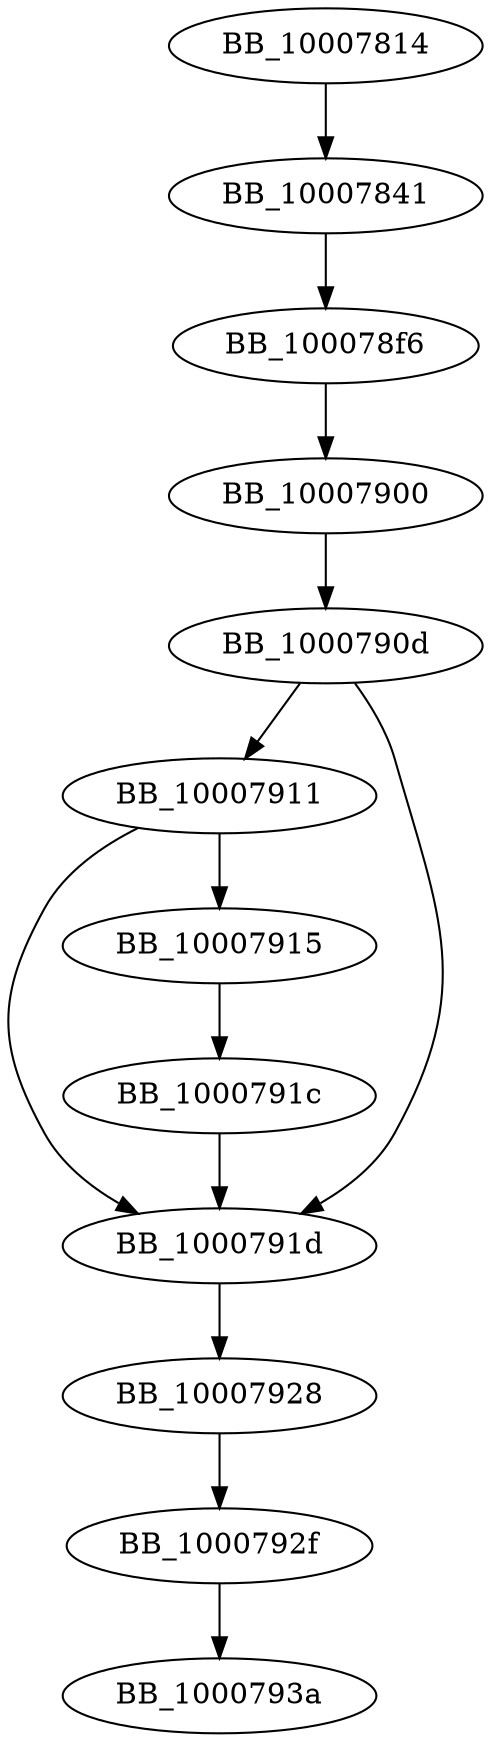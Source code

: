 DiGraph __invoke_watson{
BB_10007814->BB_10007841
BB_10007841->BB_100078f6
BB_100078f6->BB_10007900
BB_10007900->BB_1000790d
BB_1000790d->BB_10007911
BB_1000790d->BB_1000791d
BB_10007911->BB_10007915
BB_10007911->BB_1000791d
BB_10007915->BB_1000791c
BB_1000791c->BB_1000791d
BB_1000791d->BB_10007928
BB_10007928->BB_1000792f
BB_1000792f->BB_1000793a
}
